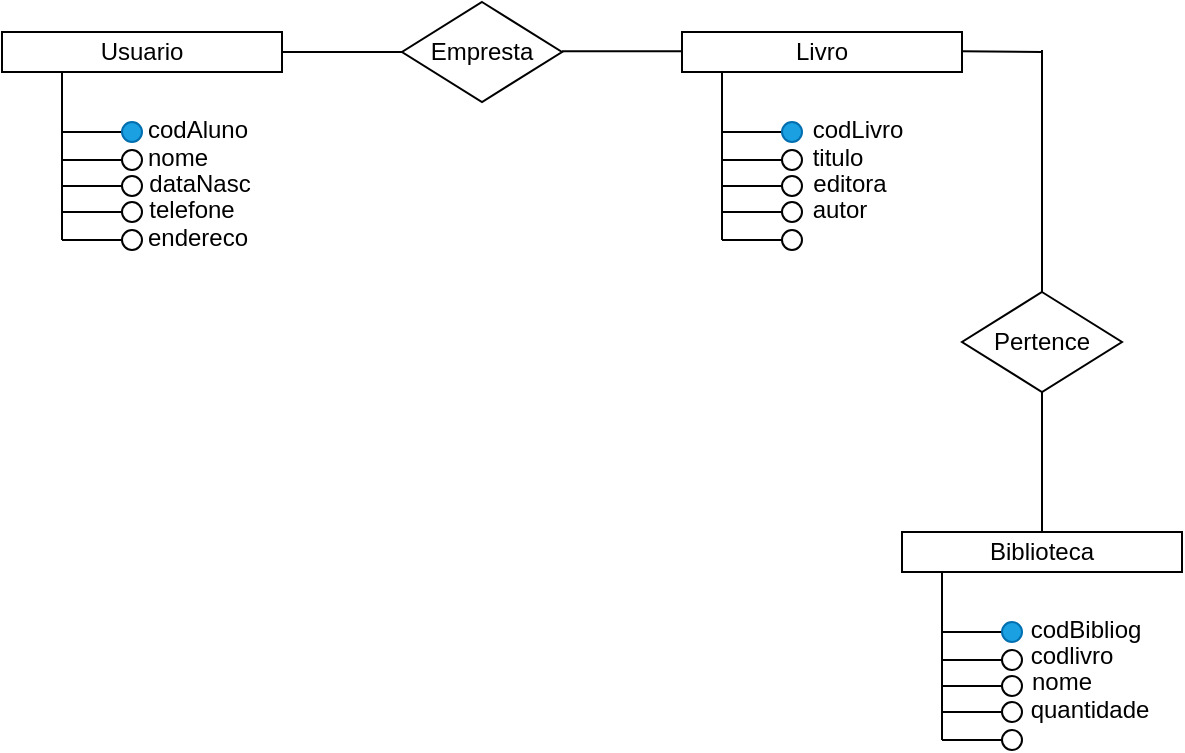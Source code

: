 <mxfile version="15.0.6" type="github"><diagram id="lLLxYfMhTWRmRaCv5bfw" name="Page-1"><mxGraphModel dx="1102" dy="614" grid="1" gridSize="10" guides="1" tooltips="1" connect="1" arrows="1" fold="1" page="1" pageScale="1" pageWidth="827" pageHeight="1169" math="0" shadow="0"><root><mxCell id="0"/><mxCell id="1" parent="0"/><mxCell id="ra4KcrOPd9P6GwYj_0Ho-1" value="Usuario" style="rounded=0;whiteSpace=wrap;html=1;" parent="1" vertex="1"><mxGeometry x="120" y="70" width="140" height="20" as="geometry"/></mxCell><mxCell id="ra4KcrOPd9P6GwYj_0Ho-5" value="" style="endArrow=none;html=1;" parent="1" edge="1"><mxGeometry width="50" height="50" relative="1" as="geometry"><mxPoint x="150" y="174" as="sourcePoint"/><mxPoint x="150" y="90" as="targetPoint"/></mxGeometry></mxCell><mxCell id="ra4KcrOPd9P6GwYj_0Ho-6" value="" style="endArrow=none;html=1;rounded=1;" parent="1" edge="1"><mxGeometry width="50" height="50" relative="1" as="geometry"><mxPoint x="150" y="120" as="sourcePoint"/><mxPoint x="180" y="120" as="targetPoint"/></mxGeometry></mxCell><mxCell id="ra4KcrOPd9P6GwYj_0Ho-7" value="" style="endArrow=none;html=1;rounded=1;" parent="1" edge="1"><mxGeometry width="50" height="50" relative="1" as="geometry"><mxPoint x="150" y="134" as="sourcePoint"/><mxPoint x="180" y="134" as="targetPoint"/></mxGeometry></mxCell><mxCell id="ra4KcrOPd9P6GwYj_0Ho-8" value="" style="endArrow=none;html=1;rounded=1;" parent="1" edge="1"><mxGeometry width="50" height="50" relative="1" as="geometry"><mxPoint x="150" y="147" as="sourcePoint"/><mxPoint x="180" y="147" as="targetPoint"/></mxGeometry></mxCell><mxCell id="ra4KcrOPd9P6GwYj_0Ho-9" value="" style="endArrow=none;html=1;rounded=1;" parent="1" edge="1"><mxGeometry width="50" height="50" relative="1" as="geometry"><mxPoint x="150" y="160" as="sourcePoint"/><mxPoint x="180" y="160" as="targetPoint"/></mxGeometry></mxCell><mxCell id="ra4KcrOPd9P6GwYj_0Ho-11" value="" style="ellipse;whiteSpace=wrap;html=1;aspect=fixed;fillColor=#1ba1e2;strokeColor=#006EAF;fontColor=#ffffff;" parent="1" vertex="1"><mxGeometry x="180" y="115" width="10" height="10" as="geometry"/></mxCell><mxCell id="ra4KcrOPd9P6GwYj_0Ho-12" value="" style="ellipse;whiteSpace=wrap;html=1;aspect=fixed;" parent="1" vertex="1"><mxGeometry x="180" y="129" width="10" height="10" as="geometry"/></mxCell><mxCell id="ra4KcrOPd9P6GwYj_0Ho-13" value="" style="ellipse;whiteSpace=wrap;html=1;aspect=fixed;" parent="1" vertex="1"><mxGeometry x="180" y="142" width="10" height="10" as="geometry"/></mxCell><mxCell id="ra4KcrOPd9P6GwYj_0Ho-14" value="" style="ellipse;whiteSpace=wrap;html=1;aspect=fixed;" parent="1" vertex="1"><mxGeometry x="180" y="155" width="10" height="10" as="geometry"/></mxCell><mxCell id="ra4KcrOPd9P6GwYj_0Ho-15" value="codAluno" style="text;html=1;strokeColor=none;fillColor=none;align=center;verticalAlign=middle;whiteSpace=wrap;rounded=0;" parent="1" vertex="1"><mxGeometry x="198" y="109" width="40" height="20" as="geometry"/></mxCell><mxCell id="ra4KcrOPd9P6GwYj_0Ho-18" value="nome" style="text;html=1;strokeColor=none;fillColor=none;align=center;verticalAlign=middle;whiteSpace=wrap;rounded=0;" parent="1" vertex="1"><mxGeometry x="188" y="123" width="40" height="20" as="geometry"/></mxCell><mxCell id="ra4KcrOPd9P6GwYj_0Ho-19" value="dataNasc" style="text;html=1;strokeColor=none;fillColor=none;align=center;verticalAlign=middle;whiteSpace=wrap;rounded=0;" parent="1" vertex="1"><mxGeometry x="199" y="136" width="40" height="20" as="geometry"/></mxCell><mxCell id="ra4KcrOPd9P6GwYj_0Ho-22" value="telefone" style="text;html=1;strokeColor=none;fillColor=none;align=center;verticalAlign=middle;whiteSpace=wrap;rounded=0;" parent="1" vertex="1"><mxGeometry x="195" y="149" width="40" height="20" as="geometry"/></mxCell><mxCell id="ra4KcrOPd9P6GwYj_0Ho-23" value="Empresta" style="rhombus;whiteSpace=wrap;html=1;" parent="1" vertex="1"><mxGeometry x="320" y="55" width="80" height="50" as="geometry"/></mxCell><mxCell id="ra4KcrOPd9P6GwYj_0Ho-24" value="" style="endArrow=none;html=1;exitX=1;exitY=0.5;exitDx=0;exitDy=0;entryX=0;entryY=0.5;entryDx=0;entryDy=0;" parent="1" source="ra4KcrOPd9P6GwYj_0Ho-1" target="ra4KcrOPd9P6GwYj_0Ho-23" edge="1"><mxGeometry width="50" height="50" relative="1" as="geometry"><mxPoint x="270" y="79.6" as="sourcePoint"/><mxPoint x="340" y="80" as="targetPoint"/></mxGeometry></mxCell><mxCell id="ra4KcrOPd9P6GwYj_0Ho-25" value="" style="endArrow=none;html=1;rounded=1;" parent="1" edge="1"><mxGeometry width="50" height="50" relative="1" as="geometry"><mxPoint x="150" y="174" as="sourcePoint"/><mxPoint x="182" y="174" as="targetPoint"/></mxGeometry></mxCell><mxCell id="ra4KcrOPd9P6GwYj_0Ho-26" value="" style="ellipse;whiteSpace=wrap;html=1;aspect=fixed;" parent="1" vertex="1"><mxGeometry x="180" y="169" width="10" height="10" as="geometry"/></mxCell><mxCell id="ra4KcrOPd9P6GwYj_0Ho-27" value="endereco" style="text;html=1;strokeColor=none;fillColor=none;align=center;verticalAlign=middle;whiteSpace=wrap;rounded=0;" parent="1" vertex="1"><mxGeometry x="198" y="163" width="40" height="20" as="geometry"/></mxCell><mxCell id="ra4KcrOPd9P6GwYj_0Ho-28" value="Livro" style="rounded=0;whiteSpace=wrap;html=1;" parent="1" vertex="1"><mxGeometry x="460" y="70" width="140" height="20" as="geometry"/></mxCell><mxCell id="ra4KcrOPd9P6GwYj_0Ho-31" value="" style="endArrow=none;html=1;exitX=1;exitY=0.5;exitDx=0;exitDy=0;entryX=0;entryY=0.5;entryDx=0;entryDy=0;" parent="1" edge="1"><mxGeometry width="50" height="50" relative="1" as="geometry"><mxPoint x="400" y="79.6" as="sourcePoint"/><mxPoint x="460" y="79.6" as="targetPoint"/></mxGeometry></mxCell><mxCell id="ra4KcrOPd9P6GwYj_0Ho-47" value="" style="endArrow=none;html=1;" parent="1" edge="1"><mxGeometry width="50" height="50" relative="1" as="geometry"><mxPoint x="480" y="174" as="sourcePoint"/><mxPoint x="480" y="90" as="targetPoint"/></mxGeometry></mxCell><mxCell id="ra4KcrOPd9P6GwYj_0Ho-48" value="" style="endArrow=none;html=1;rounded=1;" parent="1" edge="1"><mxGeometry width="50" height="50" relative="1" as="geometry"><mxPoint x="480" y="120" as="sourcePoint"/><mxPoint x="510" y="120" as="targetPoint"/></mxGeometry></mxCell><mxCell id="ra4KcrOPd9P6GwYj_0Ho-49" value="" style="endArrow=none;html=1;rounded=1;" parent="1" edge="1"><mxGeometry width="50" height="50" relative="1" as="geometry"><mxPoint x="480" y="134" as="sourcePoint"/><mxPoint x="510" y="134" as="targetPoint"/></mxGeometry></mxCell><mxCell id="ra4KcrOPd9P6GwYj_0Ho-50" value="" style="endArrow=none;html=1;rounded=1;" parent="1" edge="1"><mxGeometry width="50" height="50" relative="1" as="geometry"><mxPoint x="480" y="147" as="sourcePoint"/><mxPoint x="510" y="147" as="targetPoint"/></mxGeometry></mxCell><mxCell id="ra4KcrOPd9P6GwYj_0Ho-51" value="" style="endArrow=none;html=1;rounded=1;" parent="1" edge="1"><mxGeometry width="50" height="50" relative="1" as="geometry"><mxPoint x="480" y="160" as="sourcePoint"/><mxPoint x="510" y="160" as="targetPoint"/></mxGeometry></mxCell><mxCell id="ra4KcrOPd9P6GwYj_0Ho-52" value="" style="ellipse;whiteSpace=wrap;html=1;aspect=fixed;fillColor=#1ba1e2;strokeColor=#006EAF;fontColor=#ffffff;" parent="1" vertex="1"><mxGeometry x="510" y="115" width="10" height="10" as="geometry"/></mxCell><mxCell id="ra4KcrOPd9P6GwYj_0Ho-53" value="" style="ellipse;whiteSpace=wrap;html=1;aspect=fixed;" parent="1" vertex="1"><mxGeometry x="510" y="129" width="10" height="10" as="geometry"/></mxCell><mxCell id="ra4KcrOPd9P6GwYj_0Ho-54" value="" style="ellipse;whiteSpace=wrap;html=1;aspect=fixed;" parent="1" vertex="1"><mxGeometry x="510" y="142" width="10" height="10" as="geometry"/></mxCell><mxCell id="ra4KcrOPd9P6GwYj_0Ho-55" value="" style="ellipse;whiteSpace=wrap;html=1;aspect=fixed;" parent="1" vertex="1"><mxGeometry x="510" y="155" width="10" height="10" as="geometry"/></mxCell><mxCell id="ra4KcrOPd9P6GwYj_0Ho-56" value="codLivro" style="text;html=1;strokeColor=none;fillColor=none;align=center;verticalAlign=middle;whiteSpace=wrap;rounded=0;" parent="1" vertex="1"><mxGeometry x="528" y="109" width="40" height="20" as="geometry"/></mxCell><mxCell id="ra4KcrOPd9P6GwYj_0Ho-57" value="titulo" style="text;html=1;strokeColor=none;fillColor=none;align=center;verticalAlign=middle;whiteSpace=wrap;rounded=0;" parent="1" vertex="1"><mxGeometry x="518" y="123" width="40" height="20" as="geometry"/></mxCell><mxCell id="ra4KcrOPd9P6GwYj_0Ho-58" value="editora" style="text;html=1;strokeColor=none;fillColor=none;align=center;verticalAlign=middle;whiteSpace=wrap;rounded=0;" parent="1" vertex="1"><mxGeometry x="524" y="136" width="40" height="20" as="geometry"/></mxCell><mxCell id="ra4KcrOPd9P6GwYj_0Ho-59" value="autor" style="text;html=1;strokeColor=none;fillColor=none;align=center;verticalAlign=middle;whiteSpace=wrap;rounded=0;" parent="1" vertex="1"><mxGeometry x="519" y="149" width="40" height="20" as="geometry"/></mxCell><mxCell id="ra4KcrOPd9P6GwYj_0Ho-60" value="" style="endArrow=none;html=1;rounded=1;" parent="1" edge="1"><mxGeometry width="50" height="50" relative="1" as="geometry"><mxPoint x="480" y="174" as="sourcePoint"/><mxPoint x="512" y="174" as="targetPoint"/></mxGeometry></mxCell><mxCell id="ra4KcrOPd9P6GwYj_0Ho-61" value="" style="ellipse;whiteSpace=wrap;html=1;aspect=fixed;" parent="1" vertex="1"><mxGeometry x="510" y="169" width="10" height="10" as="geometry"/></mxCell><mxCell id="ra4KcrOPd9P6GwYj_0Ho-63" value="" style="endArrow=none;html=1;exitX=0.5;exitY=0;exitDx=0;exitDy=0;" parent="1" source="ra4KcrOPd9P6GwYj_0Ho-70" edge="1"><mxGeometry width="50" height="50" relative="1" as="geometry"><mxPoint x="640" y="290" as="sourcePoint"/><mxPoint x="640" y="250" as="targetPoint"/></mxGeometry></mxCell><mxCell id="ra4KcrOPd9P6GwYj_0Ho-65" value="" style="endArrow=none;html=1;" parent="1" edge="1"><mxGeometry width="50" height="50" relative="1" as="geometry"><mxPoint x="640" y="200" as="sourcePoint"/><mxPoint x="640" y="79" as="targetPoint"/></mxGeometry></mxCell><mxCell id="ra4KcrOPd9P6GwYj_0Ho-67" value="" style="endArrow=none;html=1;" parent="1" edge="1"><mxGeometry width="50" height="50" relative="1" as="geometry"><mxPoint x="600" y="79.6" as="sourcePoint"/><mxPoint x="640" y="80" as="targetPoint"/></mxGeometry></mxCell><mxCell id="ra4KcrOPd9P6GwYj_0Ho-68" value="Pertence" style="rhombus;whiteSpace=wrap;html=1;" parent="1" vertex="1"><mxGeometry x="600" y="200" width="80" height="50" as="geometry"/></mxCell><mxCell id="ra4KcrOPd9P6GwYj_0Ho-70" value="Biblioteca" style="rounded=0;whiteSpace=wrap;html=1;" parent="1" vertex="1"><mxGeometry x="570" y="320" width="140" height="20" as="geometry"/></mxCell><mxCell id="ra4KcrOPd9P6GwYj_0Ho-71" value="" style="endArrow=none;html=1;" parent="1" edge="1"><mxGeometry width="50" height="50" relative="1" as="geometry"><mxPoint x="590" y="424" as="sourcePoint"/><mxPoint x="590" y="340" as="targetPoint"/></mxGeometry></mxCell><mxCell id="ra4KcrOPd9P6GwYj_0Ho-72" value="" style="endArrow=none;html=1;rounded=1;" parent="1" edge="1"><mxGeometry width="50" height="50" relative="1" as="geometry"><mxPoint x="590" y="370" as="sourcePoint"/><mxPoint x="620" y="370" as="targetPoint"/></mxGeometry></mxCell><mxCell id="ra4KcrOPd9P6GwYj_0Ho-73" value="" style="endArrow=none;html=1;rounded=1;" parent="1" edge="1"><mxGeometry width="50" height="50" relative="1" as="geometry"><mxPoint x="590" y="384" as="sourcePoint"/><mxPoint x="620" y="384" as="targetPoint"/></mxGeometry></mxCell><mxCell id="ra4KcrOPd9P6GwYj_0Ho-74" value="" style="endArrow=none;html=1;rounded=1;" parent="1" edge="1"><mxGeometry width="50" height="50" relative="1" as="geometry"><mxPoint x="590" y="397" as="sourcePoint"/><mxPoint x="620" y="397" as="targetPoint"/></mxGeometry></mxCell><mxCell id="ra4KcrOPd9P6GwYj_0Ho-75" value="" style="endArrow=none;html=1;rounded=1;" parent="1" edge="1"><mxGeometry width="50" height="50" relative="1" as="geometry"><mxPoint x="590" y="410" as="sourcePoint"/><mxPoint x="620" y="410" as="targetPoint"/></mxGeometry></mxCell><mxCell id="ra4KcrOPd9P6GwYj_0Ho-76" value="" style="ellipse;whiteSpace=wrap;html=1;aspect=fixed;fillColor=#1ba1e2;strokeColor=#006EAF;fontColor=#ffffff;" parent="1" vertex="1"><mxGeometry x="620" y="365" width="10" height="10" as="geometry"/></mxCell><mxCell id="ra4KcrOPd9P6GwYj_0Ho-77" value="" style="ellipse;whiteSpace=wrap;html=1;aspect=fixed;" parent="1" vertex="1"><mxGeometry x="620" y="379" width="10" height="10" as="geometry"/></mxCell><mxCell id="ra4KcrOPd9P6GwYj_0Ho-78" value="" style="ellipse;whiteSpace=wrap;html=1;aspect=fixed;" parent="1" vertex="1"><mxGeometry x="620" y="392" width="10" height="10" as="geometry"/></mxCell><mxCell id="ra4KcrOPd9P6GwYj_0Ho-79" value="" style="ellipse;whiteSpace=wrap;html=1;aspect=fixed;" parent="1" vertex="1"><mxGeometry x="620" y="405" width="10" height="10" as="geometry"/></mxCell><mxCell id="ra4KcrOPd9P6GwYj_0Ho-80" value="codBibliog" style="text;html=1;strokeColor=none;fillColor=none;align=center;verticalAlign=middle;whiteSpace=wrap;rounded=0;" parent="1" vertex="1"><mxGeometry x="642" y="359" width="40" height="20" as="geometry"/></mxCell><mxCell id="ra4KcrOPd9P6GwYj_0Ho-81" value="nome" style="text;html=1;strokeColor=none;fillColor=none;align=center;verticalAlign=middle;whiteSpace=wrap;rounded=0;" parent="1" vertex="1"><mxGeometry x="630" y="385" width="40" height="20" as="geometry"/></mxCell><mxCell id="ra4KcrOPd9P6GwYj_0Ho-84" value="" style="endArrow=none;html=1;rounded=1;" parent="1" edge="1"><mxGeometry width="50" height="50" relative="1" as="geometry"><mxPoint x="590" y="424" as="sourcePoint"/><mxPoint x="622" y="424" as="targetPoint"/></mxGeometry></mxCell><mxCell id="ra4KcrOPd9P6GwYj_0Ho-85" value="" style="ellipse;whiteSpace=wrap;html=1;aspect=fixed;" parent="1" vertex="1"><mxGeometry x="620" y="419" width="10" height="10" as="geometry"/></mxCell><mxCell id="ra4KcrOPd9P6GwYj_0Ho-86" value="quantidade" style="text;html=1;strokeColor=none;fillColor=none;align=center;verticalAlign=middle;whiteSpace=wrap;rounded=0;" parent="1" vertex="1"><mxGeometry x="644" y="399" width="40" height="20" as="geometry"/></mxCell><mxCell id="ra4KcrOPd9P6GwYj_0Ho-87" value="codlivro" style="text;html=1;strokeColor=none;fillColor=none;align=center;verticalAlign=middle;whiteSpace=wrap;rounded=0;" parent="1" vertex="1"><mxGeometry x="635" y="372" width="40" height="20" as="geometry"/></mxCell></root></mxGraphModel></diagram></mxfile>